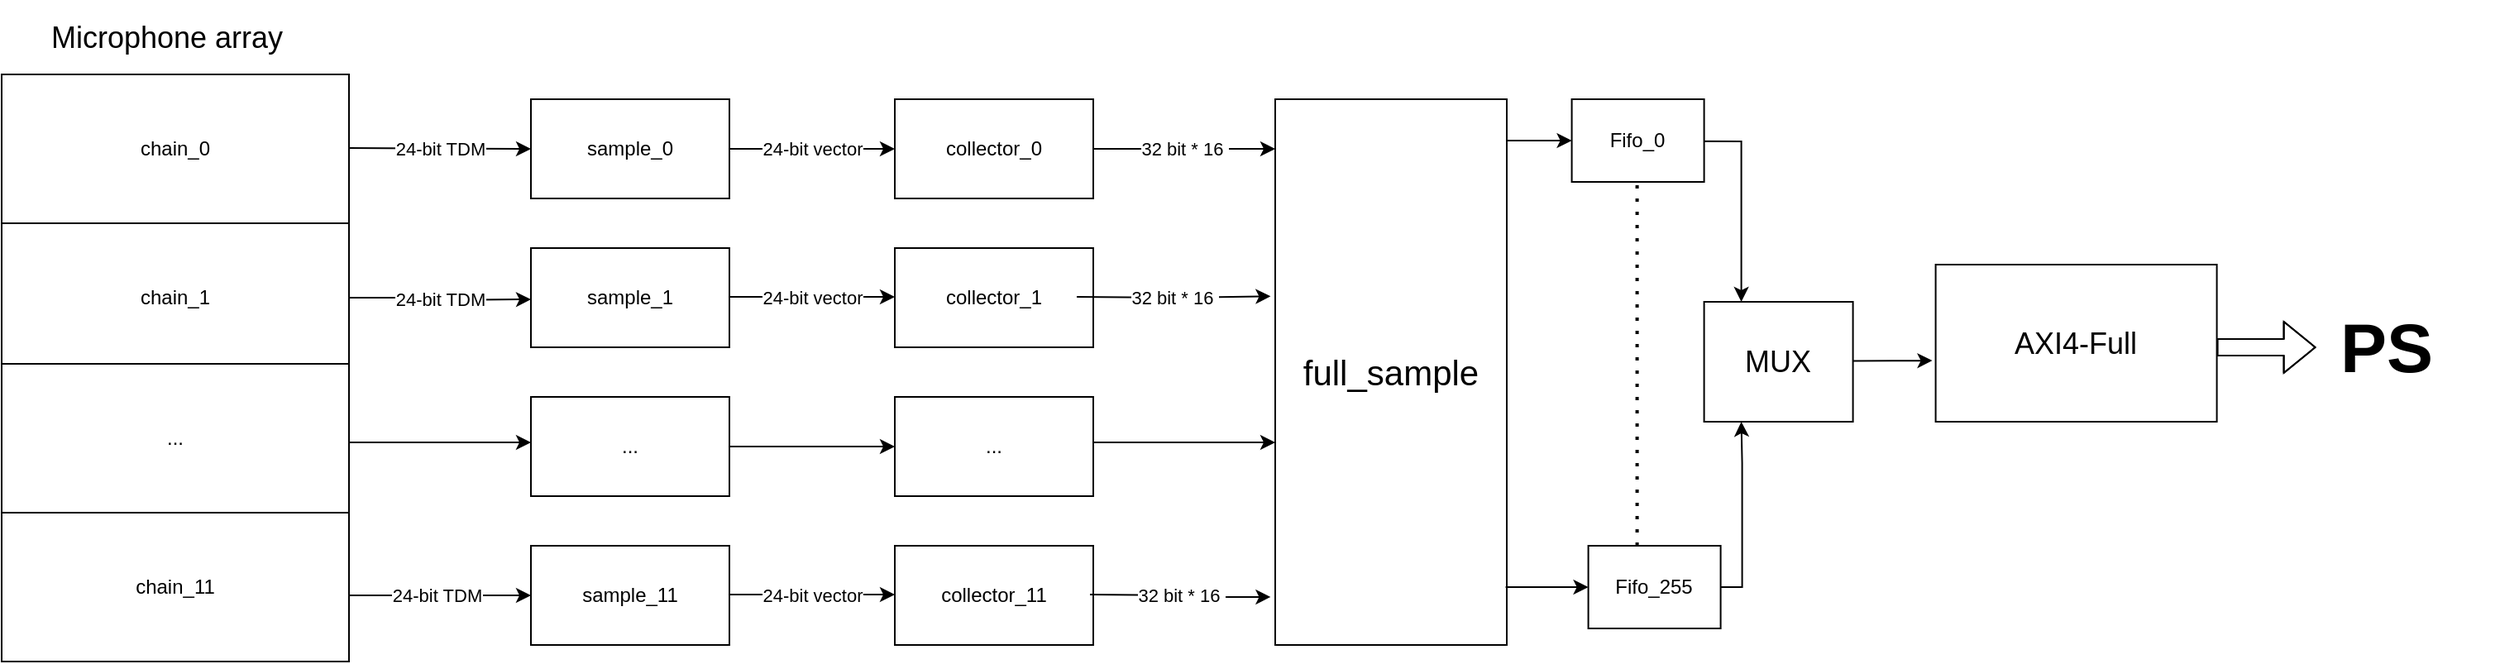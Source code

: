 <mxfile>
    <diagram id="coEIKMqH1GfD0kxIsy-6" name="Sida-1">
        <mxGraphModel dx="1870" dy="596" grid="1" gridSize="10" guides="1" tooltips="1" connect="1" arrows="1" fold="1" page="1" pageScale="1" pageWidth="827" pageHeight="1169" math="0" shadow="0">
            <root>
                <mxCell id="0"/>
                <mxCell id="1" parent="0"/>
                <mxCell id="Ye9BJwzS4szIkedIpYZC-20" value="24-bit vector" style="edgeStyle=orthogonalEdgeStyle;rounded=0;orthogonalLoop=1;jettySize=auto;html=1;exitX=1;exitY=0.5;exitDx=0;exitDy=0;entryX=0;entryY=0.5;entryDx=0;entryDy=0;" parent="1" source="Ye9BJwzS4szIkedIpYZC-5" target="Ye9BJwzS4szIkedIpYZC-15" edge="1">
                    <mxGeometry relative="1" as="geometry">
                        <mxPoint as="offset"/>
                    </mxGeometry>
                </mxCell>
                <mxCell id="Ye9BJwzS4szIkedIpYZC-5" value="sample_0" style="rounded=0;whiteSpace=wrap;html=1;" parent="1" vertex="1">
                    <mxGeometry x="110" y="120" width="120" height="60" as="geometry"/>
                </mxCell>
                <mxCell id="Ye9BJwzS4szIkedIpYZC-7" value="sample_1" style="rounded=0;whiteSpace=wrap;html=1;" parent="1" vertex="1">
                    <mxGeometry x="110" y="210" width="120" height="60" as="geometry"/>
                </mxCell>
                <mxCell id="7" value="" style="edgeStyle=none;html=1;fontColor=none;" edge="1" parent="1" source="Ye9BJwzS4szIkedIpYZC-8" target="Ye9BJwzS4szIkedIpYZC-17">
                    <mxGeometry relative="1" as="geometry"/>
                </mxCell>
                <mxCell id="Ye9BJwzS4szIkedIpYZC-8" value="..." style="rounded=0;whiteSpace=wrap;html=1;" parent="1" vertex="1">
                    <mxGeometry x="110" y="300" width="120" height="60" as="geometry"/>
                </mxCell>
                <mxCell id="Ye9BJwzS4szIkedIpYZC-9" value="sample_11" style="rounded=0;whiteSpace=wrap;html=1;" parent="1" vertex="1">
                    <mxGeometry x="110" y="390" width="120" height="60" as="geometry"/>
                </mxCell>
                <mxCell id="Ye9BJwzS4szIkedIpYZC-32" value="32 bit * 16&amp;nbsp;" style="edgeStyle=orthogonalEdgeStyle;rounded=0;orthogonalLoop=1;jettySize=auto;html=1;exitX=1;exitY=0.5;exitDx=0;exitDy=0;entryX=0;entryY=0.091;entryDx=0;entryDy=0;entryPerimeter=0;" parent="1" source="Ye9BJwzS4szIkedIpYZC-15" target="Ye9BJwzS4szIkedIpYZC-28" edge="1">
                    <mxGeometry relative="1" as="geometry">
                        <mxPoint x="550" y="150" as="targetPoint"/>
                    </mxGeometry>
                </mxCell>
                <mxCell id="Ye9BJwzS4szIkedIpYZC-15" value="collector_0" style="rounded=0;whiteSpace=wrap;html=1;" parent="1" vertex="1">
                    <mxGeometry x="330" y="120" width="120" height="60" as="geometry"/>
                </mxCell>
                <mxCell id="Ye9BJwzS4szIkedIpYZC-16" value="collector_1" style="rounded=0;whiteSpace=wrap;html=1;" parent="1" vertex="1">
                    <mxGeometry x="330" y="210" width="120" height="60" as="geometry"/>
                </mxCell>
                <mxCell id="Ye9BJwzS4szIkedIpYZC-17" value="..." style="rounded=0;whiteSpace=wrap;html=1;" parent="1" vertex="1">
                    <mxGeometry x="330" y="300" width="120" height="60" as="geometry"/>
                </mxCell>
                <mxCell id="Ye9BJwzS4szIkedIpYZC-18" value="collector_11" style="rounded=0;whiteSpace=wrap;html=1;" parent="1" vertex="1">
                    <mxGeometry x="330" y="390" width="120" height="60" as="geometry"/>
                </mxCell>
                <mxCell id="Ye9BJwzS4szIkedIpYZC-24" value="24-bit vector" style="edgeStyle=orthogonalEdgeStyle;rounded=0;orthogonalLoop=1;jettySize=auto;html=1;exitX=1;exitY=0.5;exitDx=0;exitDy=0;entryX=0;entryY=0.5;entryDx=0;entryDy=0;" parent="1" edge="1">
                    <mxGeometry relative="1" as="geometry">
                        <mxPoint x="230" y="239.5" as="sourcePoint"/>
                        <mxPoint x="330" y="239.5" as="targetPoint"/>
                        <mxPoint as="offset"/>
                        <Array as="points">
                            <mxPoint x="300" y="240"/>
                            <mxPoint x="300" y="240"/>
                        </Array>
                    </mxGeometry>
                </mxCell>
                <mxCell id="Ye9BJwzS4szIkedIpYZC-26" value="24-bit vector" style="edgeStyle=orthogonalEdgeStyle;rounded=0;orthogonalLoop=1;jettySize=auto;html=1;exitX=1;exitY=0.5;exitDx=0;exitDy=0;entryX=0;entryY=0.5;entryDx=0;entryDy=0;" parent="1" edge="1">
                    <mxGeometry relative="1" as="geometry">
                        <mxPoint x="230" y="419.5" as="sourcePoint"/>
                        <mxPoint x="330" y="419.5" as="targetPoint"/>
                        <mxPoint as="offset"/>
                        <Array as="points">
                            <mxPoint x="250" y="419.5"/>
                            <mxPoint x="250" y="419.5"/>
                        </Array>
                    </mxGeometry>
                </mxCell>
                <mxCell id="Ye9BJwzS4szIkedIpYZC-28" value="&lt;font style=&quot;font-size: 21px;&quot;&gt;full_sample&lt;/font&gt;" style="rounded=0;whiteSpace=wrap;html=1;" parent="1" vertex="1">
                    <mxGeometry x="560" y="120" width="140" height="330" as="geometry"/>
                </mxCell>
                <mxCell id="Ye9BJwzS4szIkedIpYZC-39" value="32 bit * 16&amp;nbsp;" style="edgeStyle=orthogonalEdgeStyle;rounded=0;orthogonalLoop=1;jettySize=auto;html=1;exitX=1;exitY=0.5;exitDx=0;exitDy=0;entryX=-0.02;entryY=0.361;entryDx=0;entryDy=0;entryPerimeter=0;" parent="1" target="Ye9BJwzS4szIkedIpYZC-28" edge="1">
                    <mxGeometry relative="1" as="geometry">
                        <mxPoint x="440" y="239.5" as="sourcePoint"/>
                        <mxPoint x="632" y="239.53" as="targetPoint"/>
                    </mxGeometry>
                </mxCell>
                <mxCell id="Ye9BJwzS4szIkedIpYZC-41" value="32 bit * 16&amp;nbsp;" style="edgeStyle=orthogonalEdgeStyle;rounded=0;orthogonalLoop=1;jettySize=auto;html=1;exitX=1;exitY=0.5;exitDx=0;exitDy=0;entryX=-0.02;entryY=0.912;entryDx=0;entryDy=0;entryPerimeter=0;" parent="1" target="Ye9BJwzS4szIkedIpYZC-28" edge="1">
                    <mxGeometry relative="1" as="geometry">
                        <mxPoint x="448" y="419.5" as="sourcePoint"/>
                        <mxPoint x="640" y="419.53" as="targetPoint"/>
                    </mxGeometry>
                </mxCell>
                <mxCell id="Ye9BJwzS4szIkedIpYZC-53" value="chain_0" style="rounded=0;whiteSpace=wrap;html=1;" parent="1" vertex="1">
                    <mxGeometry x="-210" y="105" width="210" height="90" as="geometry"/>
                </mxCell>
                <mxCell id="Ye9BJwzS4szIkedIpYZC-54" value="chain_1" style="rounded=0;whiteSpace=wrap;html=1;" parent="1" vertex="1">
                    <mxGeometry x="-210" y="195" width="210" height="90" as="geometry"/>
                </mxCell>
                <mxCell id="Ye9BJwzS4szIkedIpYZC-55" value="..." style="rounded=0;whiteSpace=wrap;html=1;" parent="1" vertex="1">
                    <mxGeometry x="-210" y="280" width="210" height="90" as="geometry"/>
                </mxCell>
                <mxCell id="Ye9BJwzS4szIkedIpYZC-56" value="chain_11" style="rounded=0;whiteSpace=wrap;html=1;" parent="1" vertex="1">
                    <mxGeometry x="-210" y="370" width="210" height="90" as="geometry"/>
                </mxCell>
                <mxCell id="Ye9BJwzS4szIkedIpYZC-58" value="24-bit TDM" style="edgeStyle=orthogonalEdgeStyle;rounded=0;orthogonalLoop=1;jettySize=auto;html=1;exitX=1;exitY=0.5;exitDx=0;exitDy=0;entryX=0;entryY=0.5;entryDx=0;entryDy=0;" parent="1" target="Ye9BJwzS4szIkedIpYZC-5" edge="1">
                    <mxGeometry relative="1" as="geometry">
                        <mxPoint y="149.5" as="sourcePoint"/>
                        <mxPoint x="100" y="149.5" as="targetPoint"/>
                        <mxPoint as="offset"/>
                        <Array as="points"/>
                    </mxGeometry>
                </mxCell>
                <mxCell id="Ye9BJwzS4szIkedIpYZC-59" value="24-bit TDM" style="edgeStyle=orthogonalEdgeStyle;rounded=0;orthogonalLoop=1;jettySize=auto;html=1;exitX=1;exitY=0.5;exitDx=0;exitDy=0;" parent="1" source="Ye9BJwzS4szIkedIpYZC-54" edge="1">
                    <mxGeometry relative="1" as="geometry">
                        <mxPoint x="40" y="240" as="sourcePoint"/>
                        <mxPoint x="110" y="241" as="targetPoint"/>
                        <mxPoint as="offset"/>
                        <Array as="points"/>
                    </mxGeometry>
                </mxCell>
                <mxCell id="Ye9BJwzS4szIkedIpYZC-65" value="24-bit TDM" style="edgeStyle=orthogonalEdgeStyle;rounded=0;orthogonalLoop=1;jettySize=auto;html=1;exitX=1;exitY=0.5;exitDx=0;exitDy=0;entryX=0;entryY=0.5;entryDx=0;entryDy=0;" parent="1" source="Ye9BJwzS4szIkedIpYZC-56" target="Ye9BJwzS4szIkedIpYZC-9" edge="1">
                    <mxGeometry relative="1" as="geometry">
                        <mxPoint x="20" y="410" as="sourcePoint"/>
                        <mxPoint x="130" y="410.5" as="targetPoint"/>
                        <mxPoint as="offset"/>
                        <Array as="points">
                            <mxPoint y="420"/>
                        </Array>
                    </mxGeometry>
                </mxCell>
                <mxCell id="Ye9BJwzS4szIkedIpYZC-88" style="edgeStyle=orthogonalEdgeStyle;rounded=0;orthogonalLoop=1;jettySize=auto;html=1;exitX=1;exitY=0.5;exitDx=0;exitDy=0;fontSize=18;entryX=0.25;entryY=0;entryDx=0;entryDy=0;" parent="1" target="2" edge="1">
                    <mxGeometry relative="1" as="geometry">
                        <mxPoint x="739.3" y="145" as="sourcePoint"/>
                        <mxPoint x="849.3" y="230" as="targetPoint"/>
                    </mxGeometry>
                </mxCell>
                <mxCell id="Ye9BJwzS4szIkedIpYZC-66" value="Fifo_0" style="rounded=0;whiteSpace=wrap;html=1;" parent="1" vertex="1">
                    <mxGeometry x="739.3" y="120" width="80" height="50" as="geometry"/>
                </mxCell>
                <mxCell id="Ye9BJwzS4szIkedIpYZC-67" value="&lt;font style=&quot;font-size: 18px;&quot;&gt;Microphone array&lt;/font&gt;" style="text;html=1;strokeColor=none;fillColor=none;align=center;verticalAlign=middle;whiteSpace=wrap;rounded=0;" parent="1" vertex="1">
                    <mxGeometry x="-200" y="60" width="180" height="45" as="geometry"/>
                </mxCell>
                <mxCell id="Ye9BJwzS4szIkedIpYZC-70" value="" style="endArrow=none;dashed=1;html=1;dashPattern=1 3;strokeWidth=2;rounded=0;fontSize=18;" parent="1" edge="1">
                    <mxGeometry width="50" height="50" relative="1" as="geometry">
                        <mxPoint x="778.8" y="390" as="sourcePoint"/>
                        <mxPoint x="778.8" y="170" as="targetPoint"/>
                    </mxGeometry>
                </mxCell>
                <mxCell id="Ye9BJwzS4szIkedIpYZC-87" style="edgeStyle=orthogonalEdgeStyle;rounded=0;orthogonalLoop=1;jettySize=auto;html=1;exitX=1;exitY=0.5;exitDx=0;exitDy=0;fontSize=18;entryX=0.25;entryY=1;entryDx=0;entryDy=0;" parent="1" target="2" edge="1">
                    <mxGeometry relative="1" as="geometry">
                        <mxPoint x="749.3" y="415" as="sourcePoint"/>
                        <mxPoint x="849.3" y="320" as="targetPoint"/>
                        <Array as="points">
                            <mxPoint x="842.3" y="415"/>
                            <mxPoint x="842.3" y="340"/>
                        </Array>
                    </mxGeometry>
                </mxCell>
                <mxCell id="Ye9BJwzS4szIkedIpYZC-73" value="Fifo_255" style="rounded=0;whiteSpace=wrap;html=1;" parent="1" vertex="1">
                    <mxGeometry x="749.3" y="390" width="80" height="50" as="geometry"/>
                </mxCell>
                <mxCell id="Ye9BJwzS4szIkedIpYZC-79" value="" style="endArrow=classic;html=1;rounded=0;fontSize=18;entryX=0;entryY=0.5;entryDx=0;entryDy=0;" parent="1" target="Ye9BJwzS4szIkedIpYZC-66" edge="1">
                    <mxGeometry width="50" height="50" relative="1" as="geometry">
                        <mxPoint x="700" y="145" as="sourcePoint"/>
                        <mxPoint x="819.3" y="150" as="targetPoint"/>
                    </mxGeometry>
                </mxCell>
                <mxCell id="Ye9BJwzS4szIkedIpYZC-80" value="" style="endArrow=classic;html=1;rounded=0;fontSize=18;entryX=0;entryY=0.5;entryDx=0;entryDy=0;" parent="1" target="Ye9BJwzS4szIkedIpYZC-73" edge="1">
                    <mxGeometry width="50" height="50" relative="1" as="geometry">
                        <mxPoint x="699.3" y="415" as="sourcePoint"/>
                        <mxPoint x="749.3" y="419.5" as="targetPoint"/>
                    </mxGeometry>
                </mxCell>
                <mxCell id="Ye9BJwzS4szIkedIpYZC-84" value="AXI4-Full" style="rounded=0;whiteSpace=wrap;html=1;fontSize=18;" parent="1" vertex="1">
                    <mxGeometry x="959.3" y="220" width="170" height="95" as="geometry"/>
                </mxCell>
                <mxCell id="Ye9BJwzS4szIkedIpYZC-89" value="" style="shape=flexArrow;endArrow=classic;html=1;rounded=0;fontSize=21;" parent="1" edge="1">
                    <mxGeometry width="50" height="50" relative="1" as="geometry">
                        <mxPoint x="1129.3" y="270" as="sourcePoint"/>
                        <mxPoint x="1189.3" y="270" as="targetPoint"/>
                        <Array as="points">
                            <mxPoint x="1159.3" y="270"/>
                        </Array>
                    </mxGeometry>
                </mxCell>
                <mxCell id="Ye9BJwzS4szIkedIpYZC-90" value="&lt;h1&gt;PS&lt;/h1&gt;" style="text;html=1;strokeColor=none;fillColor=none;spacing=5;spacingTop=-20;whiteSpace=wrap;overflow=hidden;rounded=0;fontSize=21;" parent="1" vertex="1">
                    <mxGeometry x="1199.3" y="227.5" width="100" height="72.5" as="geometry"/>
                </mxCell>
                <mxCell id="2" value="MUX" style="rounded=0;whiteSpace=wrap;html=1;fontSize=18;" vertex="1" parent="1">
                    <mxGeometry x="819.3" y="242.5" width="90" height="72.5" as="geometry"/>
                </mxCell>
                <mxCell id="3" value="" style="endArrow=classic;html=1;rounded=0;fontSize=18;entryX=-0.012;entryY=0.611;entryDx=0;entryDy=0;entryPerimeter=0;" edge="1" parent="1" target="Ye9BJwzS4szIkedIpYZC-84">
                    <mxGeometry width="50" height="50" relative="1" as="geometry">
                        <mxPoint x="909.3" y="278.25" as="sourcePoint"/>
                        <mxPoint x="959.3" y="278.25" as="targetPoint"/>
                    </mxGeometry>
                </mxCell>
                <mxCell id="6" value="24-bit TDM" style="edgeStyle=orthogonalEdgeStyle;rounded=0;orthogonalLoop=1;jettySize=auto;html=1;exitX=1;exitY=0.5;exitDx=0;exitDy=0;entryX=0;entryY=0.5;entryDx=0;entryDy=0;fontColor=none;noLabel=1;" edge="1" parent="1">
                    <mxGeometry relative="1" as="geometry">
                        <mxPoint y="322.5" as="sourcePoint"/>
                        <mxPoint x="110" y="327.5" as="targetPoint"/>
                        <mxPoint as="offset"/>
                        <Array as="points">
                            <mxPoint y="327.5"/>
                        </Array>
                    </mxGeometry>
                </mxCell>
                <mxCell id="8" value="24-bit TDM" style="edgeStyle=orthogonalEdgeStyle;rounded=0;orthogonalLoop=1;jettySize=auto;html=1;exitX=1;exitY=0.5;exitDx=0;exitDy=0;entryX=0;entryY=0.5;entryDx=0;entryDy=0;fontColor=none;noLabel=1;" edge="1" parent="1">
                    <mxGeometry relative="1" as="geometry">
                        <mxPoint x="450" y="322.5" as="sourcePoint"/>
                        <mxPoint x="560" y="327.5" as="targetPoint"/>
                        <mxPoint as="offset"/>
                        <Array as="points">
                            <mxPoint x="450" y="327.5"/>
                        </Array>
                    </mxGeometry>
                </mxCell>
            </root>
        </mxGraphModel>
    </diagram>
</mxfile>